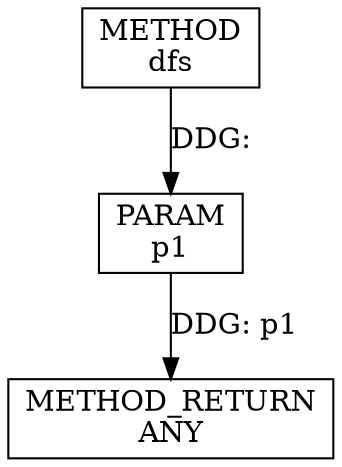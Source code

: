 digraph "dfs" {  
node [shape="rect"];  
"111669149706" [label = <METHOD<BR/>dfs> ]
"128849018890" [label = <METHOD_RETURN<BR/>ANY> ]
"115964117003" [label = <PARAM<BR/>p1> ]
  "115964117003" -> "128849018890"  [ label = "DDG: p1"] 
  "111669149706" -> "115964117003"  [ label = "DDG: "] 
}
